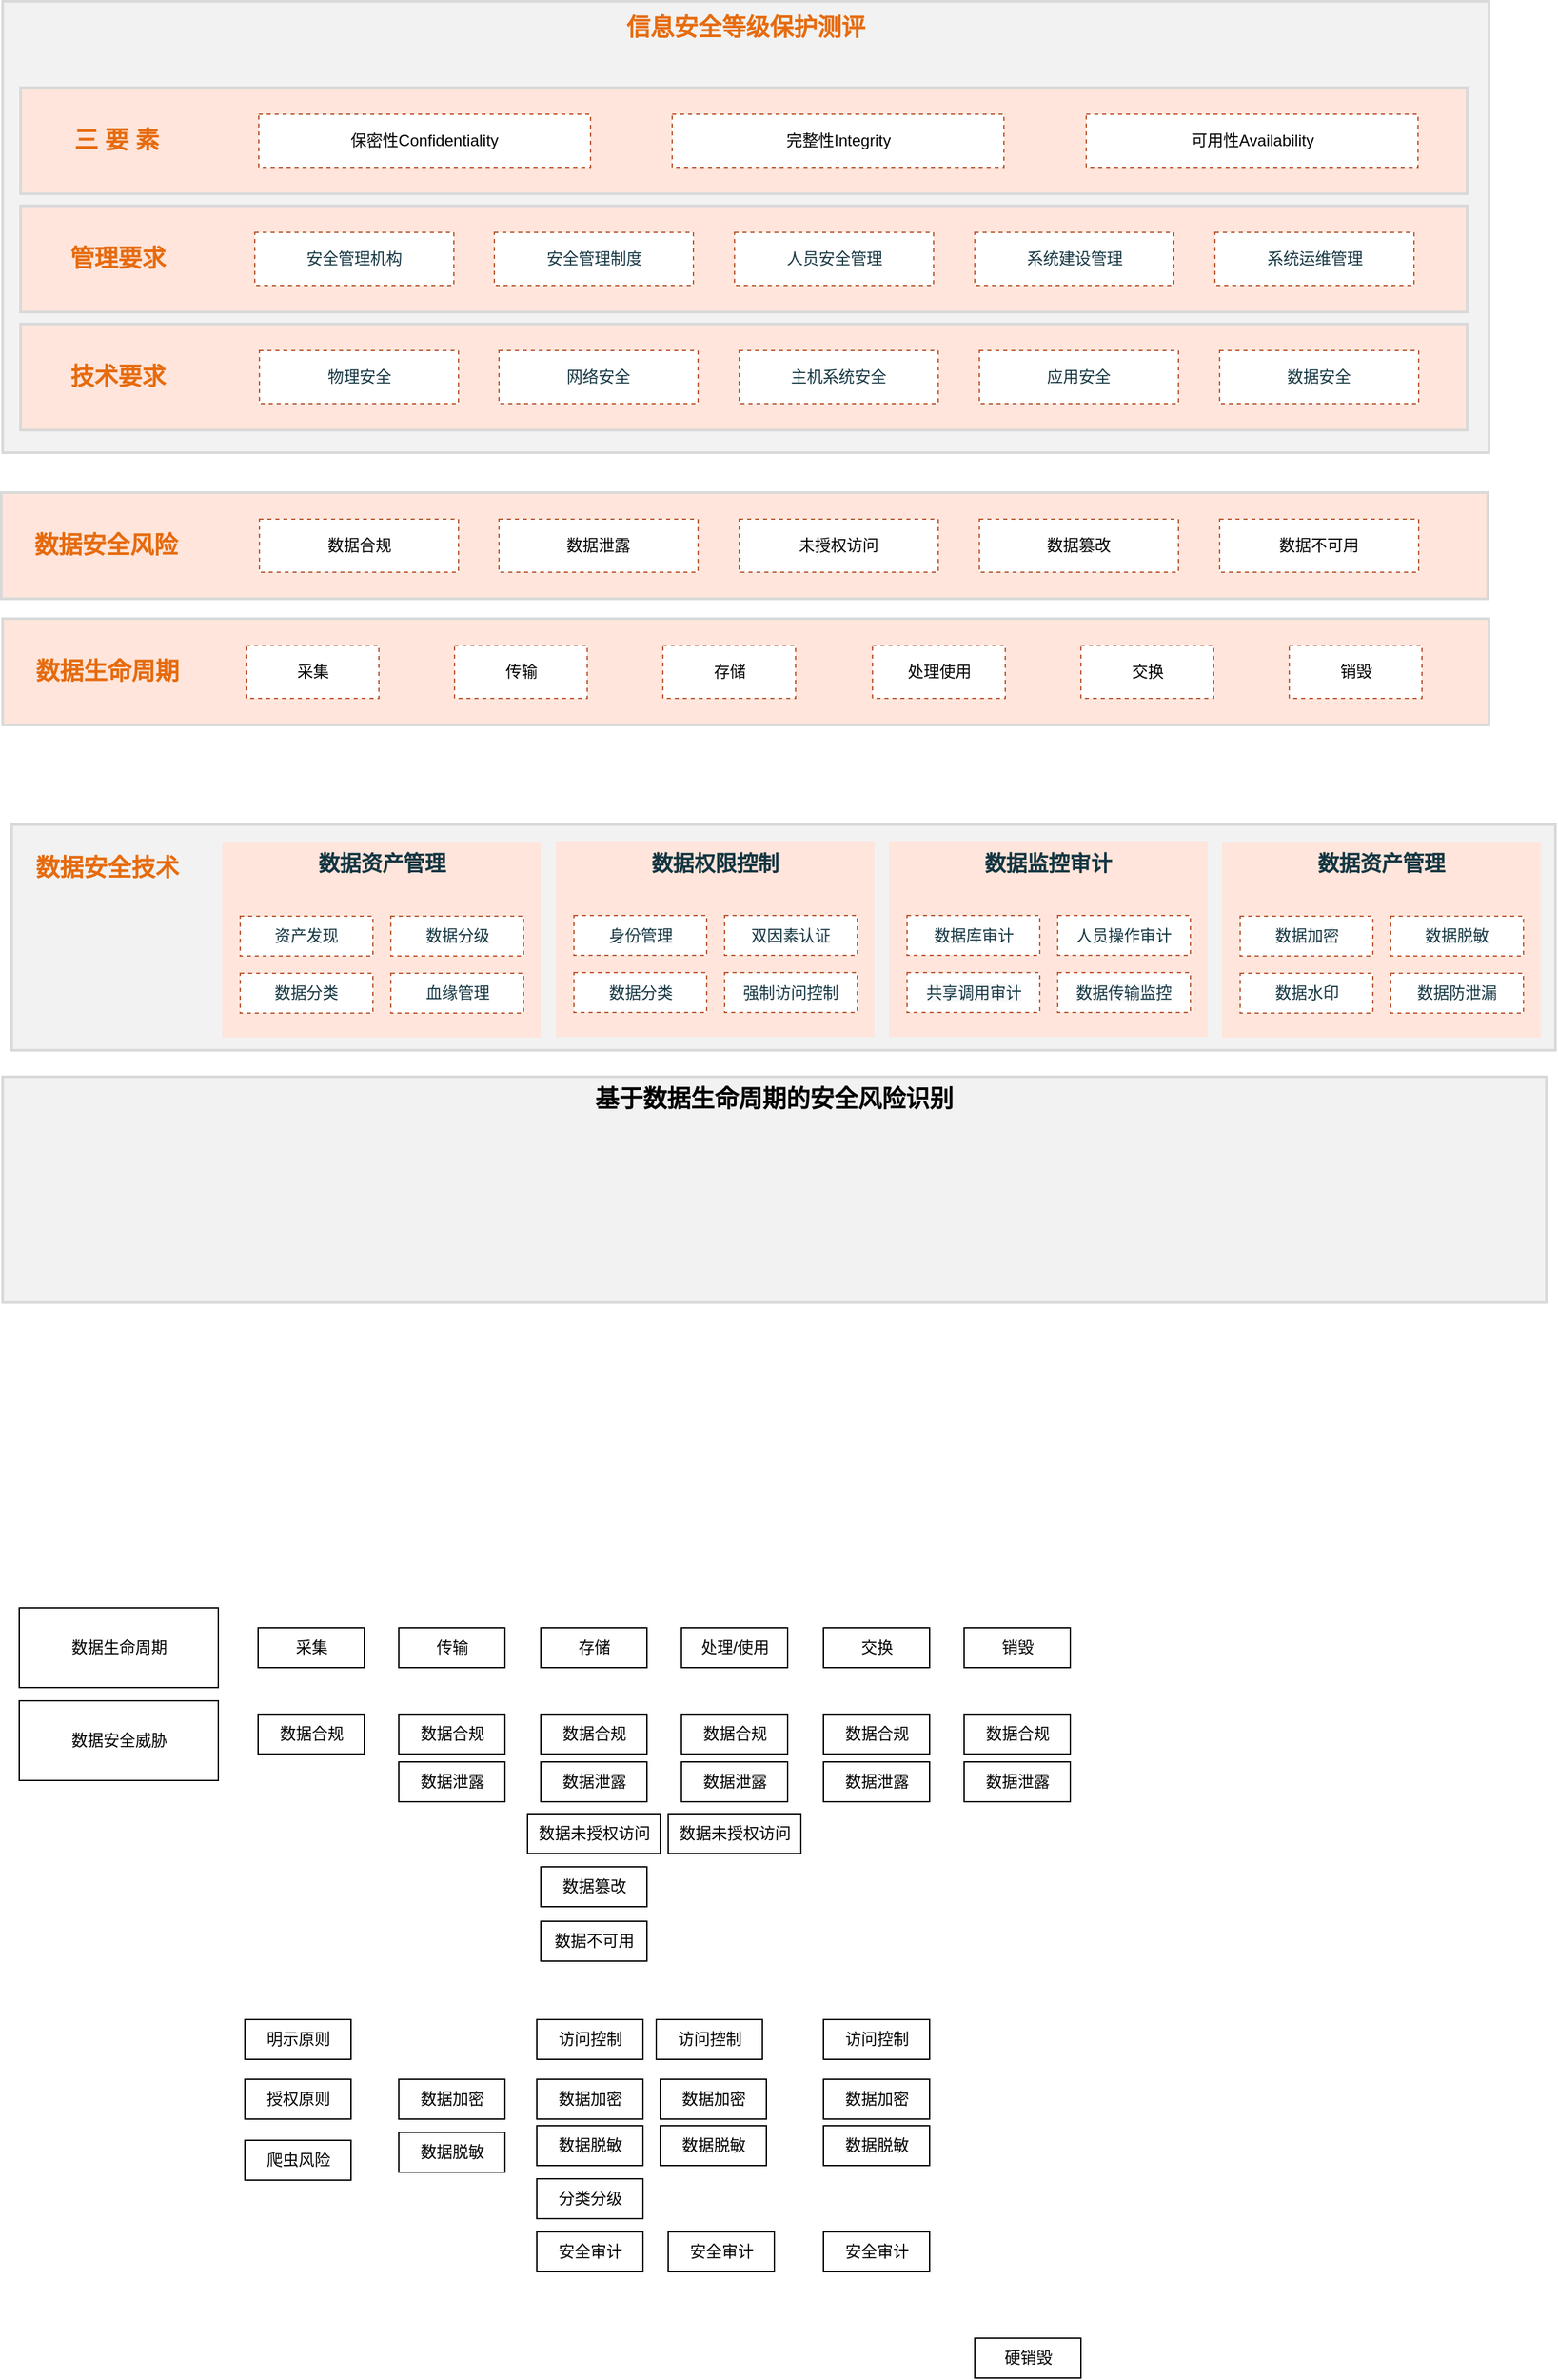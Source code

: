 <mxfile version="16.2.4" type="github">
  <diagram id="-JOhpaFIr6ul0aW_N_dZ" name="第 1 页">
    <mxGraphModel dx="1298" dy="724" grid="1" gridSize="10" guides="1" tooltips="1" connect="1" arrows="1" fold="1" page="1" pageScale="1" pageWidth="827" pageHeight="1169" math="0" shadow="0">
      <root>
        <mxCell id="0" />
        <mxCell id="1" parent="0" />
        <mxCell id="BcR8lCa2Gur--fkkyS4Y-107" value="" style="whiteSpace=wrap;html=1;fillColor=#FFE5DB;strokeColor=#D9D9D9;fontSize=18;fontStyle=1;fontColor=#143642;strokeWidth=2;" vertex="1" parent="1">
          <mxGeometry x="40" y="535" width="1120" height="80" as="geometry" />
        </mxCell>
        <mxCell id="BcR8lCa2Gur--fkkyS4Y-72" value="" style="whiteSpace=wrap;html=1;fontSize=18;fontStyle=1;strokeWidth=2;fillColor=#F2F2F2;strokeColor=#D9D9D9;" vertex="1" parent="1">
          <mxGeometry x="40" y="70" width="1120" height="340" as="geometry" />
        </mxCell>
        <mxCell id="Qo1XsZpEyyAop7OG32ix-1" value="数据生命周期" style="rounded=0;whiteSpace=wrap;html=1;" parent="1" vertex="1">
          <mxGeometry x="52.5" y="1280" width="150" height="60" as="geometry" />
        </mxCell>
        <mxCell id="Qo1XsZpEyyAop7OG32ix-2" value="采集" style="rounded=0;whiteSpace=wrap;html=1;" parent="1" vertex="1">
          <mxGeometry x="232.5" y="1295" width="80" height="30" as="geometry" />
        </mxCell>
        <mxCell id="Qo1XsZpEyyAop7OG32ix-3" value="传输" style="rounded=0;whiteSpace=wrap;html=1;" parent="1" vertex="1">
          <mxGeometry x="338.5" y="1295" width="80" height="30" as="geometry" />
        </mxCell>
        <mxCell id="Qo1XsZpEyyAop7OG32ix-4" value="存储" style="rounded=0;whiteSpace=wrap;html=1;" parent="1" vertex="1">
          <mxGeometry x="445.5" y="1295" width="80" height="30" as="geometry" />
        </mxCell>
        <mxCell id="Qo1XsZpEyyAop7OG32ix-5" value="处理/使用" style="rounded=0;whiteSpace=wrap;html=1;" parent="1" vertex="1">
          <mxGeometry x="551.5" y="1295" width="80" height="30" as="geometry" />
        </mxCell>
        <mxCell id="Qo1XsZpEyyAop7OG32ix-6" value="交换" style="rounded=0;whiteSpace=wrap;html=1;" parent="1" vertex="1">
          <mxGeometry x="658.5" y="1295" width="80" height="30" as="geometry" />
        </mxCell>
        <mxCell id="Qo1XsZpEyyAop7OG32ix-7" value="销毁" style="rounded=0;whiteSpace=wrap;html=1;" parent="1" vertex="1">
          <mxGeometry x="764.5" y="1295" width="80" height="30" as="geometry" />
        </mxCell>
        <mxCell id="BcR8lCa2Gur--fkkyS4Y-1" value="数据安全威胁" style="rounded=0;whiteSpace=wrap;html=1;" vertex="1" parent="1">
          <mxGeometry x="52.5" y="1350" width="150" height="60" as="geometry" />
        </mxCell>
        <mxCell id="BcR8lCa2Gur--fkkyS4Y-2" value="数据合规" style="rounded=0;whiteSpace=wrap;html=1;" vertex="1" parent="1">
          <mxGeometry x="232.5" y="1360" width="80" height="30" as="geometry" />
        </mxCell>
        <mxCell id="BcR8lCa2Gur--fkkyS4Y-3" value="数据不可用" style="rounded=0;whiteSpace=wrap;html=1;" vertex="1" parent="1">
          <mxGeometry x="445.5" y="1516" width="80" height="30" as="geometry" />
        </mxCell>
        <mxCell id="BcR8lCa2Gur--fkkyS4Y-4" value="数据未授权访问" style="rounded=0;whiteSpace=wrap;html=1;" vertex="1" parent="1">
          <mxGeometry x="435.5" y="1435" width="100" height="30" as="geometry" />
        </mxCell>
        <mxCell id="BcR8lCa2Gur--fkkyS4Y-5" value="数据泄露" style="rounded=0;whiteSpace=wrap;html=1;" vertex="1" parent="1">
          <mxGeometry x="338.5" y="1396" width="80" height="30" as="geometry" />
        </mxCell>
        <mxCell id="BcR8lCa2Gur--fkkyS4Y-6" value="数据篡改" style="rounded=0;whiteSpace=wrap;html=1;" vertex="1" parent="1">
          <mxGeometry x="445.5" y="1475" width="80" height="30" as="geometry" />
        </mxCell>
        <mxCell id="BcR8lCa2Gur--fkkyS4Y-14" value="数据泄露" style="rounded=0;whiteSpace=wrap;html=1;" vertex="1" parent="1">
          <mxGeometry x="445.5" y="1396" width="80" height="30" as="geometry" />
        </mxCell>
        <mxCell id="BcR8lCa2Gur--fkkyS4Y-15" value="数据泄露" style="rounded=0;whiteSpace=wrap;html=1;" vertex="1" parent="1">
          <mxGeometry x="551.5" y="1396" width="80" height="30" as="geometry" />
        </mxCell>
        <mxCell id="BcR8lCa2Gur--fkkyS4Y-16" value="数据未授权访问" style="rounded=0;whiteSpace=wrap;html=1;" vertex="1" parent="1">
          <mxGeometry x="541.5" y="1435" width="100" height="30" as="geometry" />
        </mxCell>
        <mxCell id="BcR8lCa2Gur--fkkyS4Y-17" value="数据泄露" style="rounded=0;whiteSpace=wrap;html=1;" vertex="1" parent="1">
          <mxGeometry x="658.5" y="1396" width="80" height="30" as="geometry" />
        </mxCell>
        <mxCell id="BcR8lCa2Gur--fkkyS4Y-18" value="数据泄露" style="rounded=0;whiteSpace=wrap;html=1;" vertex="1" parent="1">
          <mxGeometry x="764.5" y="1396" width="80" height="30" as="geometry" />
        </mxCell>
        <mxCell id="BcR8lCa2Gur--fkkyS4Y-19" value="数据合规" style="rounded=0;whiteSpace=wrap;html=1;" vertex="1" parent="1">
          <mxGeometry x="338.5" y="1360" width="80" height="30" as="geometry" />
        </mxCell>
        <mxCell id="BcR8lCa2Gur--fkkyS4Y-20" value="数据合规" style="rounded=0;whiteSpace=wrap;html=1;" vertex="1" parent="1">
          <mxGeometry x="445.5" y="1360" width="80" height="30" as="geometry" />
        </mxCell>
        <mxCell id="BcR8lCa2Gur--fkkyS4Y-21" value="数据合规" style="rounded=0;whiteSpace=wrap;html=1;" vertex="1" parent="1">
          <mxGeometry x="551.5" y="1360" width="80" height="30" as="geometry" />
        </mxCell>
        <mxCell id="BcR8lCa2Gur--fkkyS4Y-22" value="数据合规" style="rounded=0;whiteSpace=wrap;html=1;" vertex="1" parent="1">
          <mxGeometry x="658.5" y="1360" width="80" height="30" as="geometry" />
        </mxCell>
        <mxCell id="BcR8lCa2Gur--fkkyS4Y-23" value="数据合规" style="rounded=0;whiteSpace=wrap;html=1;" vertex="1" parent="1">
          <mxGeometry x="764.5" y="1360" width="80" height="30" as="geometry" />
        </mxCell>
        <mxCell id="BcR8lCa2Gur--fkkyS4Y-37" value="授权原则" style="rounded=0;whiteSpace=wrap;html=1;" vertex="1" parent="1">
          <mxGeometry x="222.5" y="1635" width="80" height="30" as="geometry" />
        </mxCell>
        <mxCell id="BcR8lCa2Gur--fkkyS4Y-38" value="明示原则" style="rounded=0;whiteSpace=wrap;html=1;" vertex="1" parent="1">
          <mxGeometry x="222.5" y="1590" width="80" height="30" as="geometry" />
        </mxCell>
        <mxCell id="BcR8lCa2Gur--fkkyS4Y-39" value="数据加密" style="rounded=0;whiteSpace=wrap;html=1;" vertex="1" parent="1">
          <mxGeometry x="338.5" y="1635" width="80" height="30" as="geometry" />
        </mxCell>
        <mxCell id="BcR8lCa2Gur--fkkyS4Y-40" value="数据脱敏" style="rounded=0;whiteSpace=wrap;html=1;" vertex="1" parent="1">
          <mxGeometry x="338.5" y="1675" width="80" height="30" as="geometry" />
        </mxCell>
        <mxCell id="BcR8lCa2Gur--fkkyS4Y-41" value="爬虫风险" style="rounded=0;whiteSpace=wrap;html=1;" vertex="1" parent="1">
          <mxGeometry x="222.5" y="1681" width="80" height="30" as="geometry" />
        </mxCell>
        <mxCell id="BcR8lCa2Gur--fkkyS4Y-44" value="数据加密" style="rounded=0;whiteSpace=wrap;html=1;" vertex="1" parent="1">
          <mxGeometry x="442.5" y="1635" width="80" height="30" as="geometry" />
        </mxCell>
        <mxCell id="BcR8lCa2Gur--fkkyS4Y-45" value="访问控制" style="rounded=0;whiteSpace=wrap;html=1;" vertex="1" parent="1">
          <mxGeometry x="442.5" y="1590" width="80" height="30" as="geometry" />
        </mxCell>
        <mxCell id="BcR8lCa2Gur--fkkyS4Y-47" value="数据脱敏" style="rounded=0;whiteSpace=wrap;html=1;" vertex="1" parent="1">
          <mxGeometry x="442.5" y="1670" width="80" height="30" as="geometry" />
        </mxCell>
        <mxCell id="BcR8lCa2Gur--fkkyS4Y-48" value="分类分级" style="rounded=0;whiteSpace=wrap;html=1;" vertex="1" parent="1">
          <mxGeometry x="442.5" y="1710" width="80" height="30" as="geometry" />
        </mxCell>
        <mxCell id="BcR8lCa2Gur--fkkyS4Y-49" value="安全审计" style="rounded=0;whiteSpace=wrap;html=1;" vertex="1" parent="1">
          <mxGeometry x="442.5" y="1750" width="80" height="30" as="geometry" />
        </mxCell>
        <mxCell id="BcR8lCa2Gur--fkkyS4Y-50" value="硬销毁" style="rounded=0;whiteSpace=wrap;html=1;" vertex="1" parent="1">
          <mxGeometry x="772.5" y="1830" width="80" height="30" as="geometry" />
        </mxCell>
        <mxCell id="BcR8lCa2Gur--fkkyS4Y-51" value="访问控制" style="rounded=0;whiteSpace=wrap;html=1;" vertex="1" parent="1">
          <mxGeometry x="532.5" y="1590" width="80" height="30" as="geometry" />
        </mxCell>
        <mxCell id="BcR8lCa2Gur--fkkyS4Y-53" value="安全审计" style="rounded=0;whiteSpace=wrap;html=1;" vertex="1" parent="1">
          <mxGeometry x="541.5" y="1750" width="80" height="30" as="geometry" />
        </mxCell>
        <mxCell id="BcR8lCa2Gur--fkkyS4Y-54" value="数据脱敏" style="rounded=0;whiteSpace=wrap;html=1;" vertex="1" parent="1">
          <mxGeometry x="535.5" y="1670" width="80" height="30" as="geometry" />
        </mxCell>
        <mxCell id="BcR8lCa2Gur--fkkyS4Y-55" value="数据加密" style="rounded=0;whiteSpace=wrap;html=1;" vertex="1" parent="1">
          <mxGeometry x="535.5" y="1635" width="80" height="30" as="geometry" />
        </mxCell>
        <mxCell id="BcR8lCa2Gur--fkkyS4Y-56" value="数据脱敏" style="rounded=0;whiteSpace=wrap;html=1;" vertex="1" parent="1">
          <mxGeometry x="658.5" y="1670" width="80" height="30" as="geometry" />
        </mxCell>
        <mxCell id="BcR8lCa2Gur--fkkyS4Y-57" value="数据加密" style="rounded=0;whiteSpace=wrap;html=1;" vertex="1" parent="1">
          <mxGeometry x="658.5" y="1635" width="80" height="30" as="geometry" />
        </mxCell>
        <mxCell id="BcR8lCa2Gur--fkkyS4Y-58" value="访问控制" style="rounded=0;whiteSpace=wrap;html=1;" vertex="1" parent="1">
          <mxGeometry x="658.5" y="1590" width="80" height="30" as="geometry" />
        </mxCell>
        <mxCell id="BcR8lCa2Gur--fkkyS4Y-59" value="安全审计" style="rounded=0;whiteSpace=wrap;html=1;" vertex="1" parent="1">
          <mxGeometry x="658.5" y="1750" width="80" height="30" as="geometry" />
        </mxCell>
        <mxCell id="BcR8lCa2Gur--fkkyS4Y-73" value="信息安全等级保护测评" style="whiteSpace=wrap;html=1;fillColor=none;strokeColor=none;fontStyle=1;fontSize=18;fontColor=#E66B0F;" vertex="1" parent="1">
          <mxGeometry x="481" y="70" width="238" height="40" as="geometry" />
        </mxCell>
        <mxCell id="BcR8lCa2Gur--fkkyS4Y-96" value="" style="whiteSpace=wrap;html=1;fillColor=#FFE5DB;strokeColor=#D9D9D9;fontSize=18;fontStyle=1;fontColor=#143642;strokeWidth=2;" vertex="1" parent="1">
          <mxGeometry x="53.5" y="313" width="1090" height="80" as="geometry" />
        </mxCell>
        <mxCell id="BcR8lCa2Gur--fkkyS4Y-97" value="技术要求" style="whiteSpace=wrap;html=1;fillColor=none;strokeColor=none;fontSize=18;fontStyle=1;fontColor=#E66B0F;" vertex="1" parent="1">
          <mxGeometry x="66.5" y="333" width="120" height="40" as="geometry" />
        </mxCell>
        <mxCell id="BcR8lCa2Gur--fkkyS4Y-98" value="&lt;span style=&quot;color: rgb(20 , 54 , 66)&quot;&gt;物理安全&lt;/span&gt;" style="whiteSpace=wrap;html=1;strokeColor=#BB5933;dashed=1;" vertex="1" parent="1">
          <mxGeometry x="233.5" y="333" width="150" height="40" as="geometry" />
        </mxCell>
        <mxCell id="BcR8lCa2Gur--fkkyS4Y-99" value="&lt;span style=&quot;color: rgb(20 , 54 , 66)&quot;&gt;网络安全&lt;/span&gt;" style="whiteSpace=wrap;html=1;strokeColor=#BB5933;dashed=1;" vertex="1" parent="1">
          <mxGeometry x="414" y="333" width="150" height="40" as="geometry" />
        </mxCell>
        <mxCell id="BcR8lCa2Gur--fkkyS4Y-100" value="&lt;span style=&quot;color: rgb(20 , 54 , 66)&quot;&gt;主机系统安全&lt;/span&gt;" style="whiteSpace=wrap;html=1;strokeColor=#BB5933;dashed=1;" vertex="1" parent="1">
          <mxGeometry x="595" y="333" width="150" height="40" as="geometry" />
        </mxCell>
        <mxCell id="BcR8lCa2Gur--fkkyS4Y-101" value="&lt;span style=&quot;color: rgb(20 , 54 , 66)&quot;&gt;应用安全&lt;/span&gt;" style="whiteSpace=wrap;html=1;strokeColor=#BB5933;dashed=1;" vertex="1" parent="1">
          <mxGeometry x="776" y="333" width="150" height="40" as="geometry" />
        </mxCell>
        <mxCell id="BcR8lCa2Gur--fkkyS4Y-102" value="&lt;span style=&quot;color: rgb(20 , 54 , 66)&quot;&gt;数据安全&lt;/span&gt;" style="whiteSpace=wrap;html=1;strokeColor=#BB5933;dashed=1;" vertex="1" parent="1">
          <mxGeometry x="957" y="333" width="150" height="40" as="geometry" />
        </mxCell>
        <mxCell id="BcR8lCa2Gur--fkkyS4Y-108" value="数据生命周期" style="whiteSpace=wrap;html=1;fillColor=none;strokeColor=none;fontSize=18;fontStyle=1;fontColor=#E66B0F;" vertex="1" parent="1">
          <mxGeometry x="59" y="555" width="120" height="40" as="geometry" />
        </mxCell>
        <mxCell id="BcR8lCa2Gur--fkkyS4Y-109" value="采集" style="whiteSpace=wrap;html=1;strokeColor=#BB5933;dashed=1;" vertex="1" parent="1">
          <mxGeometry x="223.5" y="555" width="100" height="40" as="geometry" />
        </mxCell>
        <mxCell id="BcR8lCa2Gur--fkkyS4Y-110" value="传输" style="whiteSpace=wrap;html=1;strokeColor=#BB5933;dashed=1;" vertex="1" parent="1">
          <mxGeometry x="380.5" y="555" width="100" height="40" as="geometry" />
        </mxCell>
        <mxCell id="BcR8lCa2Gur--fkkyS4Y-111" value="存储" style="whiteSpace=wrap;html=1;strokeColor=#BB5933;dashed=1;" vertex="1" parent="1">
          <mxGeometry x="537.5" y="555" width="100" height="40" as="geometry" />
        </mxCell>
        <mxCell id="BcR8lCa2Gur--fkkyS4Y-112" value="处理使用" style="whiteSpace=wrap;html=1;strokeColor=#BB5933;dashed=1;" vertex="1" parent="1">
          <mxGeometry x="695.5" y="555" width="100" height="40" as="geometry" />
        </mxCell>
        <mxCell id="BcR8lCa2Gur--fkkyS4Y-113" value="交换" style="whiteSpace=wrap;html=1;strokeColor=#BB5933;dashed=1;" vertex="1" parent="1">
          <mxGeometry x="852.5" y="555" width="100" height="40" as="geometry" />
        </mxCell>
        <mxCell id="BcR8lCa2Gur--fkkyS4Y-114" value="销毁" style="whiteSpace=wrap;html=1;strokeColor=#BB5933;dashed=1;" vertex="1" parent="1">
          <mxGeometry x="1009.5" y="555" width="100" height="40" as="geometry" />
        </mxCell>
        <mxCell id="BcR8lCa2Gur--fkkyS4Y-115" value="" style="whiteSpace=wrap;html=1;fillColor=#FFE5DB;strokeColor=#D9D9D9;fontSize=18;fontStyle=1;fontColor=#143642;strokeWidth=2;" vertex="1" parent="1">
          <mxGeometry x="53.5" y="224" width="1090" height="80" as="geometry" />
        </mxCell>
        <mxCell id="BcR8lCa2Gur--fkkyS4Y-116" value="管理要求" style="whiteSpace=wrap;html=1;fillColor=none;strokeColor=none;fontSize=18;fontStyle=1;fontColor=#E66B0F;" vertex="1" parent="1">
          <mxGeometry x="66.5" y="244" width="120" height="40" as="geometry" />
        </mxCell>
        <mxCell id="BcR8lCa2Gur--fkkyS4Y-117" value="&lt;span style=&quot;color: rgb(20 , 54 , 66)&quot;&gt;安全管理机构&lt;/span&gt;" style="whiteSpace=wrap;html=1;strokeColor=#BB5933;dashed=1;" vertex="1" parent="1">
          <mxGeometry x="230" y="244" width="150" height="40" as="geometry" />
        </mxCell>
        <mxCell id="BcR8lCa2Gur--fkkyS4Y-118" value="&lt;span style=&quot;color: rgb(20 , 54 , 66)&quot;&gt;安全管理制度&lt;/span&gt;" style="whiteSpace=wrap;html=1;strokeColor=#BB5933;dashed=1;" vertex="1" parent="1">
          <mxGeometry x="410.5" y="244" width="150" height="40" as="geometry" />
        </mxCell>
        <mxCell id="BcR8lCa2Gur--fkkyS4Y-119" value="&lt;span style=&quot;color: rgb(20 , 54 , 66)&quot;&gt;人员安全管理&lt;/span&gt;" style="whiteSpace=wrap;html=1;strokeColor=#BB5933;dashed=1;" vertex="1" parent="1">
          <mxGeometry x="591.5" y="244" width="150" height="40" as="geometry" />
        </mxCell>
        <mxCell id="BcR8lCa2Gur--fkkyS4Y-120" value="&lt;span style=&quot;color: rgb(20 , 54 , 66)&quot;&gt;系统建设管理&lt;/span&gt;" style="whiteSpace=wrap;html=1;strokeColor=#BB5933;dashed=1;" vertex="1" parent="1">
          <mxGeometry x="772.5" y="244" width="150" height="40" as="geometry" />
        </mxCell>
        <mxCell id="BcR8lCa2Gur--fkkyS4Y-121" value="&lt;span style=&quot;color: rgb(20 , 54 , 66)&quot;&gt;系统运维管理&lt;/span&gt;" style="whiteSpace=wrap;html=1;strokeColor=#BB5933;dashed=1;" vertex="1" parent="1">
          <mxGeometry x="953.5" y="244" width="150" height="40" as="geometry" />
        </mxCell>
        <mxCell id="BcR8lCa2Gur--fkkyS4Y-122" value="" style="whiteSpace=wrap;html=1;fillColor=#FFE5DB;strokeColor=#D9D9D9;fontSize=18;fontStyle=1;fontColor=#143642;strokeWidth=2;" vertex="1" parent="1">
          <mxGeometry x="53.5" y="135" width="1090" height="80" as="geometry" />
        </mxCell>
        <mxCell id="BcR8lCa2Gur--fkkyS4Y-123" value="三 要 素" style="whiteSpace=wrap;html=1;fillColor=none;strokeColor=none;fontSize=18;fontStyle=1;fontColor=#E66B0F;" vertex="1" parent="1">
          <mxGeometry x="66" y="155" width="120" height="40" as="geometry" />
        </mxCell>
        <mxCell id="BcR8lCa2Gur--fkkyS4Y-124" value="保密性Confidentiality" style="whiteSpace=wrap;html=1;strokeColor=#BB5933;dashed=1;" vertex="1" parent="1">
          <mxGeometry x="233" y="155" width="250" height="40" as="geometry" />
        </mxCell>
        <mxCell id="BcR8lCa2Gur--fkkyS4Y-126" value="完整性Integrity" style="whiteSpace=wrap;html=1;strokeColor=#BB5933;dashed=1;" vertex="1" parent="1">
          <mxGeometry x="544.5" y="155" width="250" height="40" as="geometry" />
        </mxCell>
        <mxCell id="BcR8lCa2Gur--fkkyS4Y-128" value="可用性Availability" style="whiteSpace=wrap;html=1;strokeColor=#BB5933;dashed=1;" vertex="1" parent="1">
          <mxGeometry x="856.5" y="155" width="250" height="40" as="geometry" />
        </mxCell>
        <mxCell id="BcR8lCa2Gur--fkkyS4Y-129" value="" style="whiteSpace=wrap;html=1;fillColor=#FFE5DB;strokeColor=#D9D9D9;fontSize=18;fontStyle=1;fontColor=#143642;strokeWidth=2;" vertex="1" parent="1">
          <mxGeometry x="39" y="440" width="1120" height="80" as="geometry" />
        </mxCell>
        <mxCell id="BcR8lCa2Gur--fkkyS4Y-130" value="数据安全风险" style="whiteSpace=wrap;html=1;fillColor=none;strokeColor=none;fontSize=18;fontStyle=1;fontColor=#E66B0F;" vertex="1" parent="1">
          <mxGeometry x="58" y="460" width="120" height="40" as="geometry" />
        </mxCell>
        <mxCell id="BcR8lCa2Gur--fkkyS4Y-131" value="数据合规" style="whiteSpace=wrap;html=1;strokeColor=#BB5933;dashed=1;" vertex="1" parent="1">
          <mxGeometry x="233.5" y="460" width="150" height="40" as="geometry" />
        </mxCell>
        <mxCell id="BcR8lCa2Gur--fkkyS4Y-132" value="数据泄露" style="whiteSpace=wrap;html=1;strokeColor=#BB5933;dashed=1;" vertex="1" parent="1">
          <mxGeometry x="414" y="460" width="150" height="40" as="geometry" />
        </mxCell>
        <mxCell id="BcR8lCa2Gur--fkkyS4Y-133" value="未授权访问" style="whiteSpace=wrap;html=1;strokeColor=#BB5933;dashed=1;" vertex="1" parent="1">
          <mxGeometry x="595" y="460" width="150" height="40" as="geometry" />
        </mxCell>
        <mxCell id="BcR8lCa2Gur--fkkyS4Y-134" value="数据篡改" style="whiteSpace=wrap;html=1;strokeColor=#BB5933;dashed=1;" vertex="1" parent="1">
          <mxGeometry x="776" y="460" width="150" height="40" as="geometry" />
        </mxCell>
        <mxCell id="BcR8lCa2Gur--fkkyS4Y-136" value="数据不可用" style="whiteSpace=wrap;html=1;strokeColor=#BB5933;dashed=1;" vertex="1" parent="1">
          <mxGeometry x="957" y="460" width="150" height="40" as="geometry" />
        </mxCell>
        <mxCell id="BcR8lCa2Gur--fkkyS4Y-137" value="" style="whiteSpace=wrap;html=1;fontSize=18;fontStyle=1;strokeWidth=2;fillColor=#F2F2F2;strokeColor=#D9D9D9;" vertex="1" parent="1">
          <mxGeometry x="46.75" y="690" width="1163.25" height="170" as="geometry" />
        </mxCell>
        <mxCell id="BcR8lCa2Gur--fkkyS4Y-171" value="数据安全技术" style="whiteSpace=wrap;html=1;fontSize=18;fontStyle=1;strokeColor=none;fillColor=none;fontColor=#E66B0F;" vertex="1" parent="1">
          <mxGeometry x="48.25" y="690" width="141.5" height="66.5" as="geometry" />
        </mxCell>
        <mxCell id="BcR8lCa2Gur--fkkyS4Y-192" value="" style="group" vertex="1" connectable="0" parent="1">
          <mxGeometry x="205.5" y="703" width="240" height="147.5" as="geometry" />
        </mxCell>
        <mxCell id="BcR8lCa2Gur--fkkyS4Y-160" value="数据资产管理" style="whiteSpace=wrap;html=1;align=center;verticalAlign=top;fontSize=16;fontStyle=1;fillColor=#FFE5DB;strokeColor=none;fontColor=#143642;" vertex="1" parent="BcR8lCa2Gur--fkkyS4Y-192">
          <mxGeometry width="240" height="147.5" as="geometry" />
        </mxCell>
        <mxCell id="BcR8lCa2Gur--fkkyS4Y-161" value="资产发现" style="whiteSpace=wrap;html=1;fillColor=#FFFFFF;strokeColor=#BB5933;fontColor=#143642;dashed=1;" vertex="1" parent="BcR8lCa2Gur--fkkyS4Y-192">
          <mxGeometry x="13.5" y="56" width="100" height="30" as="geometry" />
        </mxCell>
        <mxCell id="BcR8lCa2Gur--fkkyS4Y-162" value="数据分类" style="whiteSpace=wrap;html=1;fillColor=#FFFFFF;strokeColor=#BB5933;fontColor=#143642;dashed=1;" vertex="1" parent="BcR8lCa2Gur--fkkyS4Y-192">
          <mxGeometry x="13.5" y="99" width="100" height="30" as="geometry" />
        </mxCell>
        <mxCell id="BcR8lCa2Gur--fkkyS4Y-163" value="数据分级" style="whiteSpace=wrap;html=1;fillColor=#FFFFFF;strokeColor=#BB5933;fontColor=#143642;dashed=1;" vertex="1" parent="BcR8lCa2Gur--fkkyS4Y-192">
          <mxGeometry x="127" y="56" width="100" height="30" as="geometry" />
        </mxCell>
        <mxCell id="BcR8lCa2Gur--fkkyS4Y-170" value="血缘管理" style="whiteSpace=wrap;html=1;fillColor=#FFFFFF;strokeColor=#BB5933;fontColor=#143642;dashed=1;" vertex="1" parent="BcR8lCa2Gur--fkkyS4Y-192">
          <mxGeometry x="127" y="99" width="100" height="30" as="geometry" />
        </mxCell>
        <mxCell id="BcR8lCa2Gur--fkkyS4Y-193" value="" style="group" vertex="1" connectable="0" parent="1">
          <mxGeometry x="457" y="702.5" width="240" height="147.5" as="geometry" />
        </mxCell>
        <mxCell id="BcR8lCa2Gur--fkkyS4Y-177" value="数据权限控制" style="whiteSpace=wrap;html=1;align=center;verticalAlign=top;fontSize=16;fontStyle=1;fillColor=#FFE5DB;strokeColor=none;fontColor=#143642;" vertex="1" parent="BcR8lCa2Gur--fkkyS4Y-193">
          <mxGeometry width="240" height="147.5" as="geometry" />
        </mxCell>
        <mxCell id="BcR8lCa2Gur--fkkyS4Y-178" value="身份管理" style="whiteSpace=wrap;html=1;fillColor=#FFFFFF;strokeColor=#BB5933;fontColor=#143642;dashed=1;" vertex="1" parent="BcR8lCa2Gur--fkkyS4Y-193">
          <mxGeometry x="13.5" y="56" width="100" height="30" as="geometry" />
        </mxCell>
        <mxCell id="BcR8lCa2Gur--fkkyS4Y-179" value="数据分类" style="whiteSpace=wrap;html=1;fillColor=#FFFFFF;strokeColor=#BB5933;fontColor=#143642;dashed=1;" vertex="1" parent="BcR8lCa2Gur--fkkyS4Y-193">
          <mxGeometry x="13.5" y="99" width="100" height="30" as="geometry" />
        </mxCell>
        <mxCell id="BcR8lCa2Gur--fkkyS4Y-180" value="双因素认证" style="whiteSpace=wrap;html=1;fillColor=#FFFFFF;strokeColor=#BB5933;fontColor=#143642;dashed=1;" vertex="1" parent="BcR8lCa2Gur--fkkyS4Y-193">
          <mxGeometry x="127" y="56" width="100" height="30" as="geometry" />
        </mxCell>
        <mxCell id="BcR8lCa2Gur--fkkyS4Y-181" value="强制访问控制" style="whiteSpace=wrap;html=1;fillColor=#FFFFFF;strokeColor=#BB5933;fontColor=#143642;dashed=1;" vertex="1" parent="BcR8lCa2Gur--fkkyS4Y-193">
          <mxGeometry x="127" y="99" width="100" height="30" as="geometry" />
        </mxCell>
        <mxCell id="BcR8lCa2Gur--fkkyS4Y-194" value="" style="group" vertex="1" connectable="0" parent="1">
          <mxGeometry x="708" y="702.5" width="240" height="147.5" as="geometry" />
        </mxCell>
        <mxCell id="BcR8lCa2Gur--fkkyS4Y-182" value="数据监控审计" style="whiteSpace=wrap;html=1;align=center;verticalAlign=top;fontSize=16;fontStyle=1;fillColor=#FFE5DB;strokeColor=none;fontColor=#143642;" vertex="1" parent="BcR8lCa2Gur--fkkyS4Y-194">
          <mxGeometry width="240" height="147.5" as="geometry" />
        </mxCell>
        <mxCell id="BcR8lCa2Gur--fkkyS4Y-183" value="数据库审计" style="whiteSpace=wrap;html=1;fillColor=#FFFFFF;strokeColor=#BB5933;fontColor=#143642;dashed=1;" vertex="1" parent="BcR8lCa2Gur--fkkyS4Y-194">
          <mxGeometry x="13.5" y="56" width="100" height="30" as="geometry" />
        </mxCell>
        <mxCell id="BcR8lCa2Gur--fkkyS4Y-184" value="&#xa;&#xa;&lt;span style=&quot;color: rgb(20, 54, 66); font-family: helvetica; font-size: 12px; font-style: normal; font-weight: 400; letter-spacing: normal; text-align: center; text-indent: 0px; text-transform: none; word-spacing: 0px; background-color: rgb(248, 249, 250); display: inline; float: none;&quot;&gt;共享调用审计&lt;/span&gt;&#xa;&#xa;" style="whiteSpace=wrap;html=1;fillColor=#FFFFFF;strokeColor=#BB5933;fontColor=#143642;dashed=1;" vertex="1" parent="BcR8lCa2Gur--fkkyS4Y-194">
          <mxGeometry x="13.5" y="99" width="100" height="30" as="geometry" />
        </mxCell>
        <mxCell id="BcR8lCa2Gur--fkkyS4Y-185" value="人员操作审计" style="whiteSpace=wrap;html=1;fillColor=#FFFFFF;strokeColor=#BB5933;fontColor=#143642;dashed=1;" vertex="1" parent="BcR8lCa2Gur--fkkyS4Y-194">
          <mxGeometry x="127" y="56" width="100" height="30" as="geometry" />
        </mxCell>
        <mxCell id="BcR8lCa2Gur--fkkyS4Y-186" value="&#xa;&#xa;&lt;span style=&quot;color: rgb(20, 54, 66); font-family: helvetica; font-size: 12px; font-style: normal; font-weight: 400; letter-spacing: normal; text-align: center; text-indent: 0px; text-transform: none; word-spacing: 0px; background-color: rgb(248, 249, 250); display: inline; float: none;&quot;&gt;数据传输监控&lt;/span&gt;&#xa;&#xa;" style="whiteSpace=wrap;html=1;fillColor=#FFFFFF;strokeColor=#BB5933;fontColor=#143642;dashed=1;" vertex="1" parent="BcR8lCa2Gur--fkkyS4Y-194">
          <mxGeometry x="127" y="99" width="100" height="30" as="geometry" />
        </mxCell>
        <mxCell id="BcR8lCa2Gur--fkkyS4Y-195" value="" style="group" vertex="1" connectable="0" parent="1">
          <mxGeometry x="959" y="703" width="240" height="147.5" as="geometry" />
        </mxCell>
        <mxCell id="BcR8lCa2Gur--fkkyS4Y-187" value="数据资产管理" style="whiteSpace=wrap;html=1;align=center;verticalAlign=top;fontSize=16;fontStyle=1;fillColor=#FFE5DB;strokeColor=none;fontColor=#143642;" vertex="1" parent="BcR8lCa2Gur--fkkyS4Y-195">
          <mxGeometry width="240" height="147.5" as="geometry" />
        </mxCell>
        <mxCell id="BcR8lCa2Gur--fkkyS4Y-188" value="数据加密" style="whiteSpace=wrap;html=1;fillColor=#FFFFFF;strokeColor=#BB5933;fontColor=#143642;dashed=1;" vertex="1" parent="BcR8lCa2Gur--fkkyS4Y-195">
          <mxGeometry x="13.5" y="56" width="100" height="30" as="geometry" />
        </mxCell>
        <mxCell id="BcR8lCa2Gur--fkkyS4Y-189" value="数据水印" style="whiteSpace=wrap;html=1;fillColor=#FFFFFF;strokeColor=#BB5933;fontColor=#143642;dashed=1;" vertex="1" parent="BcR8lCa2Gur--fkkyS4Y-195">
          <mxGeometry x="13.5" y="99" width="100" height="30" as="geometry" />
        </mxCell>
        <mxCell id="BcR8lCa2Gur--fkkyS4Y-190" value="数据脱敏" style="whiteSpace=wrap;html=1;fillColor=#FFFFFF;strokeColor=#BB5933;fontColor=#143642;dashed=1;" vertex="1" parent="BcR8lCa2Gur--fkkyS4Y-195">
          <mxGeometry x="127" y="56" width="100" height="30" as="geometry" />
        </mxCell>
        <mxCell id="BcR8lCa2Gur--fkkyS4Y-191" value="数据防泄漏" style="whiteSpace=wrap;html=1;fillColor=#FFFFFF;strokeColor=#BB5933;fontColor=#143642;dashed=1;" vertex="1" parent="BcR8lCa2Gur--fkkyS4Y-195">
          <mxGeometry x="127" y="99" width="100" height="30" as="geometry" />
        </mxCell>
        <mxCell id="BcR8lCa2Gur--fkkyS4Y-196" value="基于数据生命周期的安全风险识别" style="whiteSpace=wrap;html=1;fontSize=18;fontStyle=1;strokeWidth=2;fillColor=#F2F2F2;strokeColor=#D9D9D9;verticalAlign=top;" vertex="1" parent="1">
          <mxGeometry x="40" y="880" width="1163.25" height="170" as="geometry" />
        </mxCell>
      </root>
    </mxGraphModel>
  </diagram>
</mxfile>

